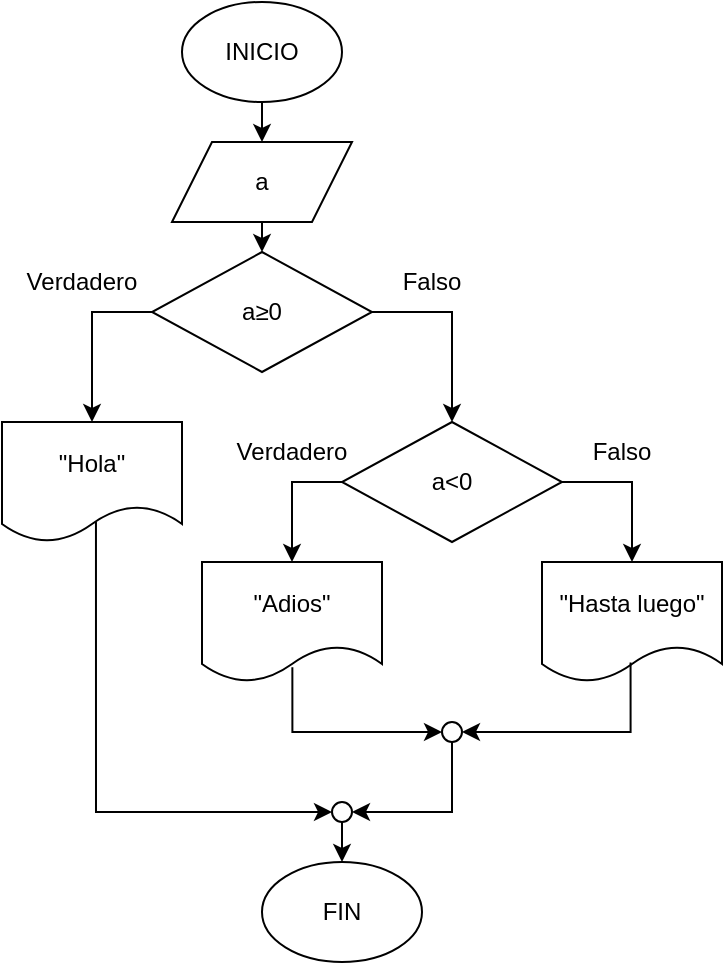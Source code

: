 <mxfile version="21.6.5" type="device">
  <diagram id="C5RBs43oDa-KdzZeNtuy" name="Page-1">
    <mxGraphModel dx="724" dy="428" grid="1" gridSize="10" guides="1" tooltips="1" connect="1" arrows="1" fold="1" page="1" pageScale="1" pageWidth="827" pageHeight="1169" math="0" shadow="0">
      <root>
        <mxCell id="WIyWlLk6GJQsqaUBKTNV-0" />
        <mxCell id="WIyWlLk6GJQsqaUBKTNV-1" parent="WIyWlLk6GJQsqaUBKTNV-0" />
        <mxCell id="7NOALjSgeBlPAl4TsL1B-9" style="edgeStyle=orthogonalEdgeStyle;rounded=0;orthogonalLoop=1;jettySize=auto;html=1;exitX=0.5;exitY=1;exitDx=0;exitDy=0;entryX=0.5;entryY=0;entryDx=0;entryDy=0;" parent="WIyWlLk6GJQsqaUBKTNV-1" source="7NOALjSgeBlPAl4TsL1B-0" target="7NOALjSgeBlPAl4TsL1B-4" edge="1">
          <mxGeometry relative="1" as="geometry" />
        </mxCell>
        <mxCell id="7NOALjSgeBlPAl4TsL1B-0" value="INICIO" style="ellipse;whiteSpace=wrap;html=1;" parent="WIyWlLk6GJQsqaUBKTNV-1" vertex="1">
          <mxGeometry x="390" y="200" width="80" height="50" as="geometry" />
        </mxCell>
        <mxCell id="7NOALjSgeBlPAl4TsL1B-1" value="FIN" style="ellipse;whiteSpace=wrap;html=1;" parent="WIyWlLk6GJQsqaUBKTNV-1" vertex="1">
          <mxGeometry x="430" y="630" width="80" height="50" as="geometry" />
        </mxCell>
        <mxCell id="7NOALjSgeBlPAl4TsL1B-12" style="edgeStyle=orthogonalEdgeStyle;rounded=0;orthogonalLoop=1;jettySize=auto;html=1;exitX=0;exitY=0.5;exitDx=0;exitDy=0;entryX=0.5;entryY=0;entryDx=0;entryDy=0;" parent="WIyWlLk6GJQsqaUBKTNV-1" source="7NOALjSgeBlPAl4TsL1B-2" target="7NOALjSgeBlPAl4TsL1B-6" edge="1">
          <mxGeometry relative="1" as="geometry" />
        </mxCell>
        <mxCell id="eOljTNHK3ePS0d3PncKT-3" style="edgeStyle=orthogonalEdgeStyle;rounded=0;orthogonalLoop=1;jettySize=auto;html=1;exitX=1;exitY=0.5;exitDx=0;exitDy=0;entryX=0.5;entryY=0;entryDx=0;entryDy=0;" parent="WIyWlLk6GJQsqaUBKTNV-1" source="7NOALjSgeBlPAl4TsL1B-2" target="eOljTNHK3ePS0d3PncKT-2" edge="1">
          <mxGeometry relative="1" as="geometry" />
        </mxCell>
        <mxCell id="7NOALjSgeBlPAl4TsL1B-2" value="a≥0" style="rhombus;whiteSpace=wrap;html=1;" parent="WIyWlLk6GJQsqaUBKTNV-1" vertex="1">
          <mxGeometry x="375" y="325" width="110" height="60" as="geometry" />
        </mxCell>
        <mxCell id="7NOALjSgeBlPAl4TsL1B-10" style="edgeStyle=orthogonalEdgeStyle;rounded=0;orthogonalLoop=1;jettySize=auto;html=1;exitX=0.5;exitY=1;exitDx=0;exitDy=0;entryX=0.5;entryY=0;entryDx=0;entryDy=0;" parent="WIyWlLk6GJQsqaUBKTNV-1" source="7NOALjSgeBlPAl4TsL1B-4" target="7NOALjSgeBlPAl4TsL1B-2" edge="1">
          <mxGeometry relative="1" as="geometry" />
        </mxCell>
        <mxCell id="7NOALjSgeBlPAl4TsL1B-4" value="a" style="shape=parallelogram;perimeter=parallelogramPerimeter;whiteSpace=wrap;html=1;fixedSize=1;" parent="WIyWlLk6GJQsqaUBKTNV-1" vertex="1">
          <mxGeometry x="385" y="270" width="90" height="40" as="geometry" />
        </mxCell>
        <mxCell id="7NOALjSgeBlPAl4TsL1B-6" value="&quot;Hola&quot;" style="shape=document;whiteSpace=wrap;html=1;boundedLbl=1;" parent="WIyWlLk6GJQsqaUBKTNV-1" vertex="1">
          <mxGeometry x="300" y="410" width="90" height="60" as="geometry" />
        </mxCell>
        <mxCell id="7NOALjSgeBlPAl4TsL1B-15" style="edgeStyle=orthogonalEdgeStyle;rounded=0;orthogonalLoop=1;jettySize=auto;html=1;exitX=0;exitY=1;exitDx=0;exitDy=0;entryX=0.5;entryY=0;entryDx=0;entryDy=0;" parent="WIyWlLk6GJQsqaUBKTNV-1" source="7NOALjSgeBlPAl4TsL1B-7" target="7NOALjSgeBlPAl4TsL1B-1" edge="1">
          <mxGeometry relative="1" as="geometry" />
        </mxCell>
        <mxCell id="eOljTNHK3ePS0d3PncKT-1" style="edgeStyle=orthogonalEdgeStyle;rounded=0;orthogonalLoop=1;jettySize=auto;html=1;exitX=0;exitY=0.5;exitDx=0;exitDy=0;entryX=0.522;entryY=0.833;entryDx=0;entryDy=0;entryPerimeter=0;startArrow=classic;startFill=1;endArrow=none;endFill=0;" parent="WIyWlLk6GJQsqaUBKTNV-1" source="7NOALjSgeBlPAl4TsL1B-7" target="7NOALjSgeBlPAl4TsL1B-6" edge="1">
          <mxGeometry relative="1" as="geometry">
            <Array as="points">
              <mxPoint x="347" y="605" />
            </Array>
          </mxGeometry>
        </mxCell>
        <mxCell id="7NOALjSgeBlPAl4TsL1B-7" value="" style="ellipse;whiteSpace=wrap;html=1;aspect=fixed;" parent="WIyWlLk6GJQsqaUBKTNV-1" vertex="1">
          <mxGeometry x="465" y="600" width="10" height="10" as="geometry" />
        </mxCell>
        <mxCell id="eOljTNHK3ePS0d3PncKT-9" style="edgeStyle=orthogonalEdgeStyle;rounded=0;orthogonalLoop=1;jettySize=auto;html=1;exitX=0;exitY=0.5;exitDx=0;exitDy=0;entryX=0.5;entryY=0;entryDx=0;entryDy=0;" parent="WIyWlLk6GJQsqaUBKTNV-1" source="eOljTNHK3ePS0d3PncKT-2" target="eOljTNHK3ePS0d3PncKT-6" edge="1">
          <mxGeometry relative="1" as="geometry" />
        </mxCell>
        <mxCell id="eOljTNHK3ePS0d3PncKT-10" style="edgeStyle=orthogonalEdgeStyle;rounded=0;orthogonalLoop=1;jettySize=auto;html=1;exitX=1;exitY=0.5;exitDx=0;exitDy=0;entryX=0.5;entryY=0;entryDx=0;entryDy=0;" parent="WIyWlLk6GJQsqaUBKTNV-1" source="eOljTNHK3ePS0d3PncKT-2" target="eOljTNHK3ePS0d3PncKT-7" edge="1">
          <mxGeometry relative="1" as="geometry" />
        </mxCell>
        <mxCell id="eOljTNHK3ePS0d3PncKT-2" value="a&amp;lt;0" style="rhombus;whiteSpace=wrap;html=1;" parent="WIyWlLk6GJQsqaUBKTNV-1" vertex="1">
          <mxGeometry x="470" y="410" width="110" height="60" as="geometry" />
        </mxCell>
        <mxCell id="eOljTNHK3ePS0d3PncKT-4" value="Verdadero" style="text;html=1;strokeColor=none;fillColor=none;align=center;verticalAlign=middle;whiteSpace=wrap;rounded=0;" parent="WIyWlLk6GJQsqaUBKTNV-1" vertex="1">
          <mxGeometry x="310" y="325" width="60" height="30" as="geometry" />
        </mxCell>
        <mxCell id="eOljTNHK3ePS0d3PncKT-5" value="Falso" style="text;html=1;strokeColor=none;fillColor=none;align=center;verticalAlign=middle;whiteSpace=wrap;rounded=0;" parent="WIyWlLk6GJQsqaUBKTNV-1" vertex="1">
          <mxGeometry x="485" y="325" width="60" height="30" as="geometry" />
        </mxCell>
        <mxCell id="eOljTNHK3ePS0d3PncKT-6" value="&quot;Adios&quot;" style="shape=document;whiteSpace=wrap;html=1;boundedLbl=1;" parent="WIyWlLk6GJQsqaUBKTNV-1" vertex="1">
          <mxGeometry x="400" y="480" width="90" height="60" as="geometry" />
        </mxCell>
        <mxCell id="eOljTNHK3ePS0d3PncKT-7" value="&quot;Hasta luego&quot;" style="shape=document;whiteSpace=wrap;html=1;boundedLbl=1;" parent="WIyWlLk6GJQsqaUBKTNV-1" vertex="1">
          <mxGeometry x="570" y="480" width="90" height="60" as="geometry" />
        </mxCell>
        <mxCell id="eOljTNHK3ePS0d3PncKT-11" style="edgeStyle=orthogonalEdgeStyle;rounded=0;orthogonalLoop=1;jettySize=auto;html=1;exitX=0;exitY=0.5;exitDx=0;exitDy=0;entryX=0.502;entryY=0.877;entryDx=0;entryDy=0;entryPerimeter=0;startArrow=classic;startFill=1;endArrow=none;endFill=0;" parent="WIyWlLk6GJQsqaUBKTNV-1" source="eOljTNHK3ePS0d3PncKT-8" target="eOljTNHK3ePS0d3PncKT-6" edge="1">
          <mxGeometry relative="1" as="geometry" />
        </mxCell>
        <mxCell id="eOljTNHK3ePS0d3PncKT-12" style="edgeStyle=orthogonalEdgeStyle;rounded=0;orthogonalLoop=1;jettySize=auto;html=1;exitX=1;exitY=0.5;exitDx=0;exitDy=0;entryX=0.492;entryY=0.837;entryDx=0;entryDy=0;entryPerimeter=0;startArrow=classic;startFill=1;endArrow=none;endFill=0;" parent="WIyWlLk6GJQsqaUBKTNV-1" source="eOljTNHK3ePS0d3PncKT-8" target="eOljTNHK3ePS0d3PncKT-7" edge="1">
          <mxGeometry relative="1" as="geometry" />
        </mxCell>
        <mxCell id="eOljTNHK3ePS0d3PncKT-13" style="edgeStyle=orthogonalEdgeStyle;rounded=0;orthogonalLoop=1;jettySize=auto;html=1;exitX=0.5;exitY=1;exitDx=0;exitDy=0;entryX=1;entryY=0.5;entryDx=0;entryDy=0;" parent="WIyWlLk6GJQsqaUBKTNV-1" source="eOljTNHK3ePS0d3PncKT-8" target="7NOALjSgeBlPAl4TsL1B-7" edge="1">
          <mxGeometry relative="1" as="geometry" />
        </mxCell>
        <mxCell id="eOljTNHK3ePS0d3PncKT-8" value="" style="ellipse;whiteSpace=wrap;html=1;aspect=fixed;" parent="WIyWlLk6GJQsqaUBKTNV-1" vertex="1">
          <mxGeometry x="520" y="560" width="10" height="10" as="geometry" />
        </mxCell>
        <mxCell id="eOljTNHK3ePS0d3PncKT-14" value="Falso" style="text;html=1;strokeColor=none;fillColor=none;align=center;verticalAlign=middle;whiteSpace=wrap;rounded=0;" parent="WIyWlLk6GJQsqaUBKTNV-1" vertex="1">
          <mxGeometry x="580" y="410" width="60" height="30" as="geometry" />
        </mxCell>
        <mxCell id="eOljTNHK3ePS0d3PncKT-16" value="Verdadero" style="text;html=1;strokeColor=none;fillColor=none;align=center;verticalAlign=middle;whiteSpace=wrap;rounded=0;" parent="WIyWlLk6GJQsqaUBKTNV-1" vertex="1">
          <mxGeometry x="415" y="410" width="60" height="30" as="geometry" />
        </mxCell>
      </root>
    </mxGraphModel>
  </diagram>
</mxfile>

